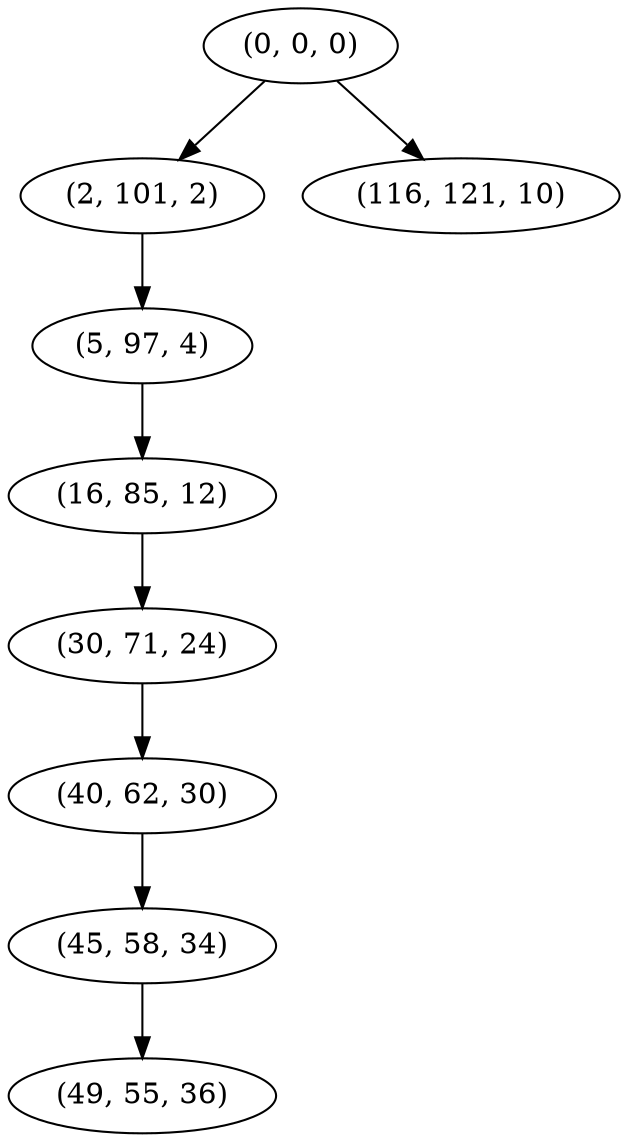 digraph tree {
    "(0, 0, 0)";
    "(2, 101, 2)";
    "(5, 97, 4)";
    "(16, 85, 12)";
    "(30, 71, 24)";
    "(40, 62, 30)";
    "(45, 58, 34)";
    "(49, 55, 36)";
    "(116, 121, 10)";
    "(0, 0, 0)" -> "(2, 101, 2)";
    "(0, 0, 0)" -> "(116, 121, 10)";
    "(2, 101, 2)" -> "(5, 97, 4)";
    "(5, 97, 4)" -> "(16, 85, 12)";
    "(16, 85, 12)" -> "(30, 71, 24)";
    "(30, 71, 24)" -> "(40, 62, 30)";
    "(40, 62, 30)" -> "(45, 58, 34)";
    "(45, 58, 34)" -> "(49, 55, 36)";
}
